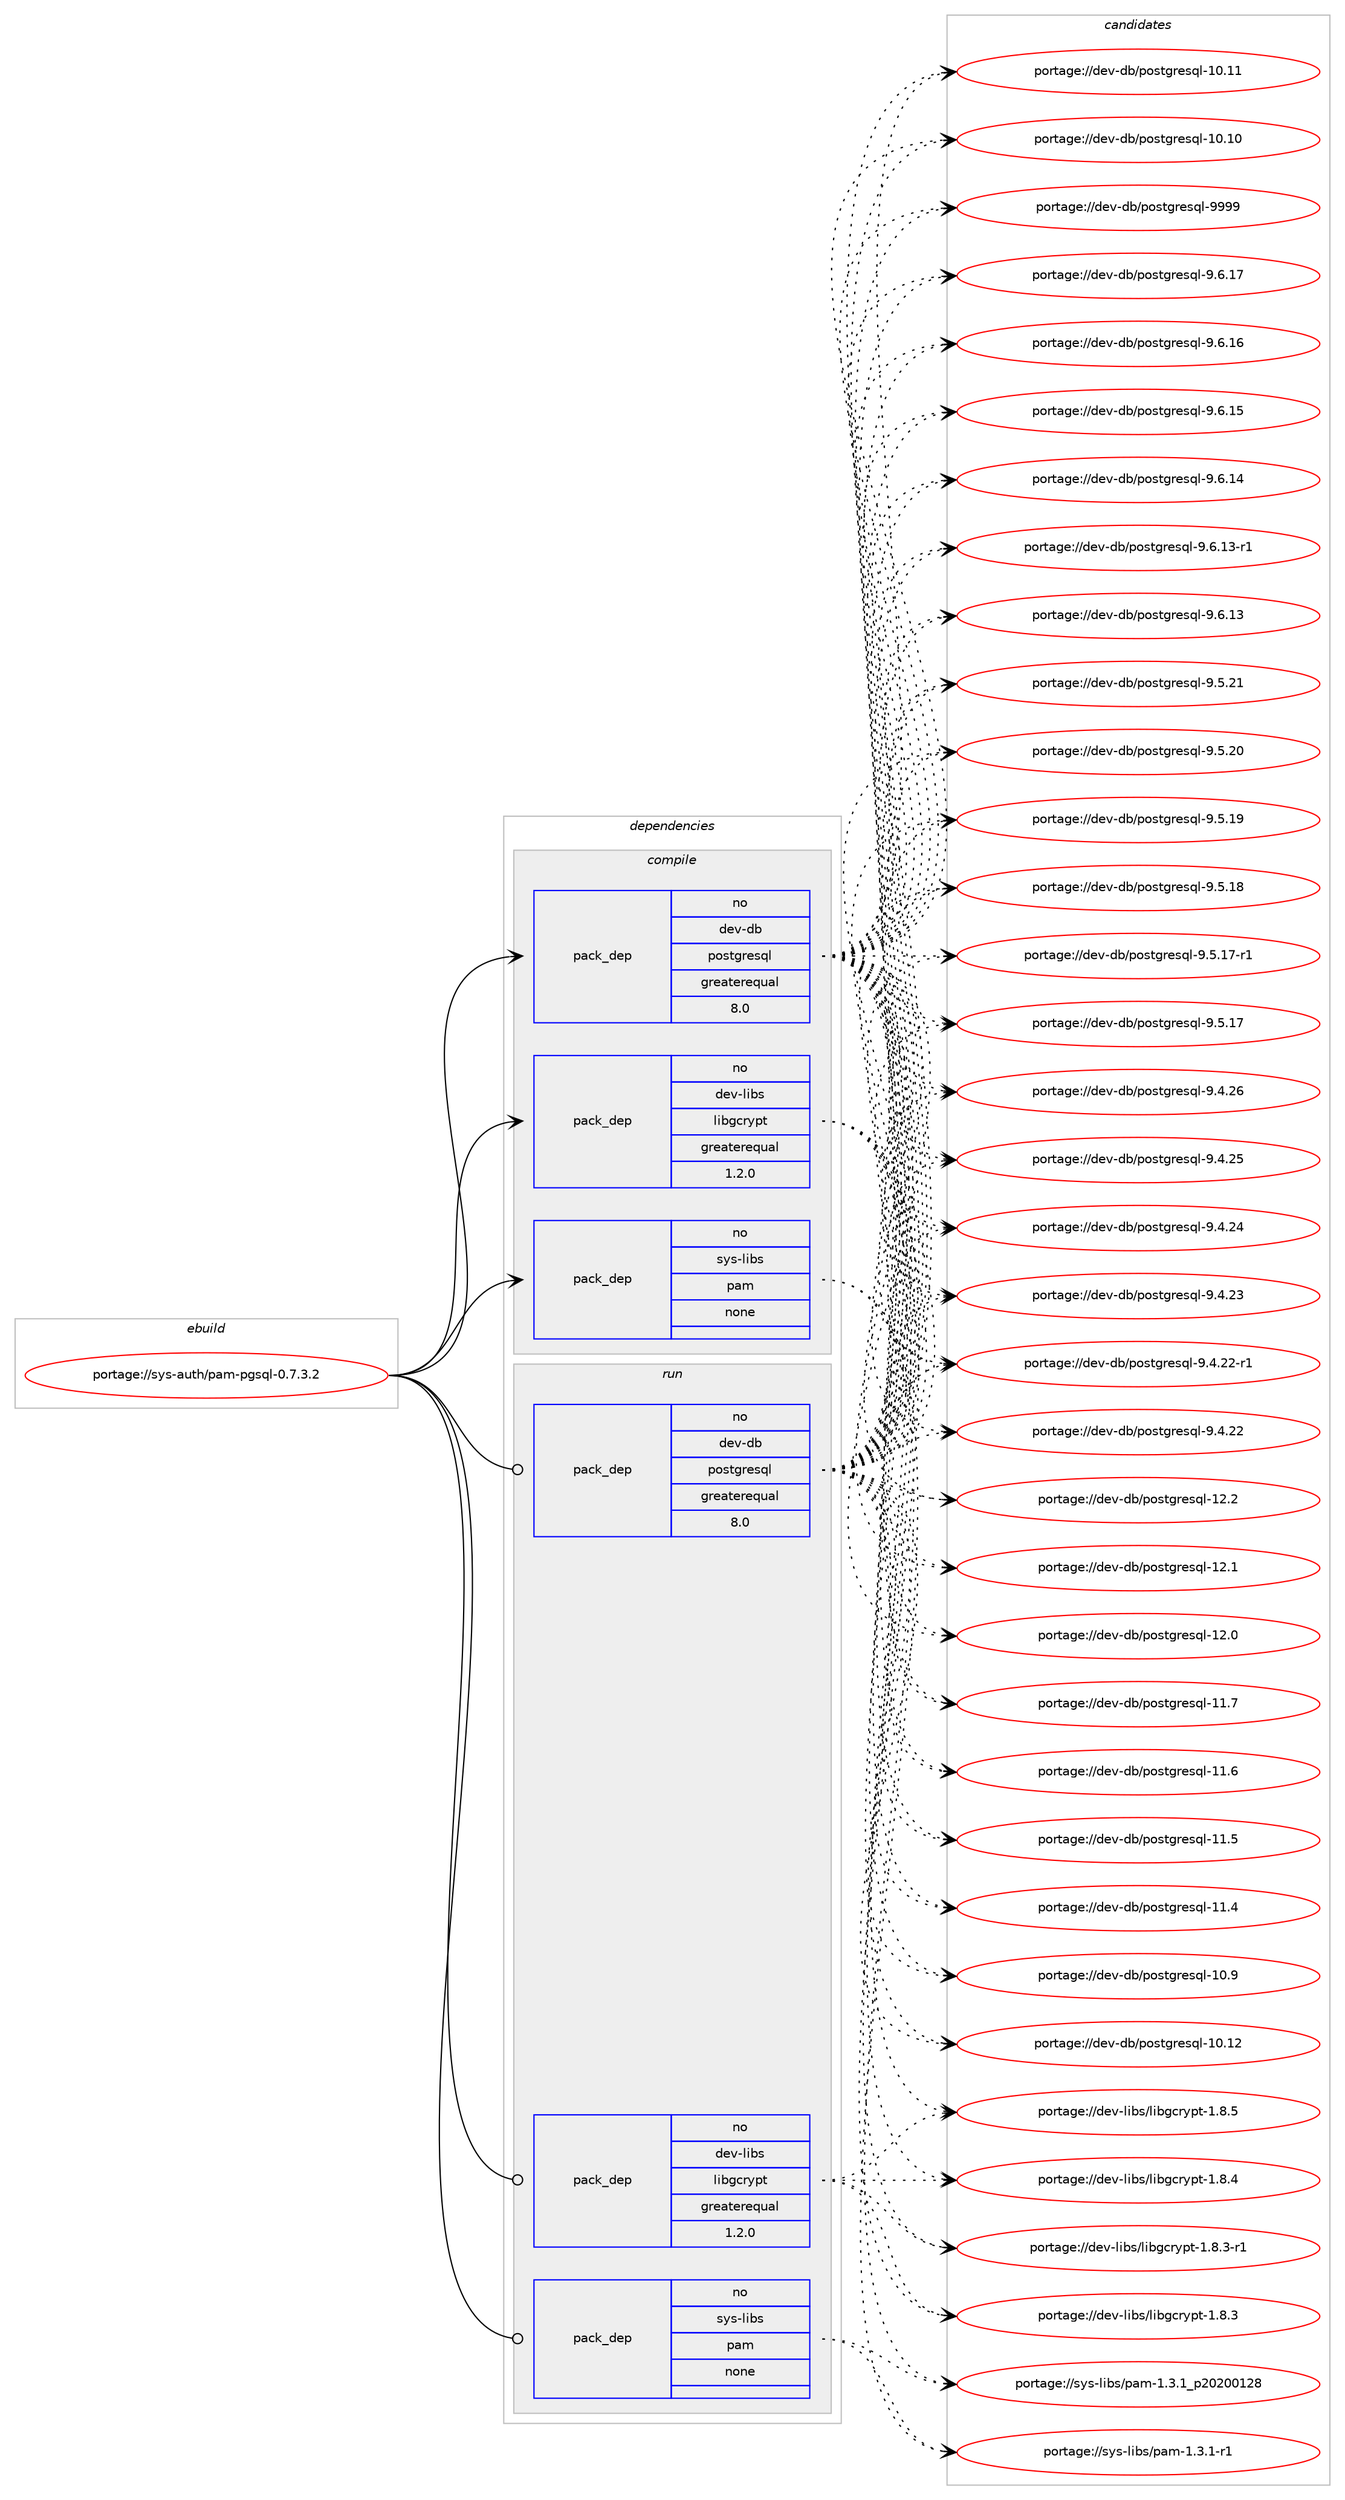 digraph prolog {

# *************
# Graph options
# *************

newrank=true;
concentrate=true;
compound=true;
graph [rankdir=LR,fontname=Helvetica,fontsize=10,ranksep=1.5];#, ranksep=2.5, nodesep=0.2];
edge  [arrowhead=vee];
node  [fontname=Helvetica,fontsize=10];

# **********
# The ebuild
# **********

subgraph cluster_leftcol {
color=gray;
rank=same;
label=<<i>ebuild</i>>;
id [label="portage://sys-auth/pam-pgsql-0.7.3.2", color=red, width=4, href="../sys-auth/pam-pgsql-0.7.3.2.svg"];
}

# ****************
# The dependencies
# ****************

subgraph cluster_midcol {
color=gray;
label=<<i>dependencies</i>>;
subgraph cluster_compile {
fillcolor="#eeeeee";
style=filled;
label=<<i>compile</i>>;
subgraph pack27373 {
dependency35187 [label=<<TABLE BORDER="0" CELLBORDER="1" CELLSPACING="0" CELLPADDING="4" WIDTH="220"><TR><TD ROWSPAN="6" CELLPADDING="30">pack_dep</TD></TR><TR><TD WIDTH="110">no</TD></TR><TR><TD>dev-db</TD></TR><TR><TD>postgresql</TD></TR><TR><TD>greaterequal</TD></TR><TR><TD>8.0</TD></TR></TABLE>>, shape=none, color=blue];
}
id:e -> dependency35187:w [weight=20,style="solid",arrowhead="vee"];
subgraph pack27374 {
dependency35188 [label=<<TABLE BORDER="0" CELLBORDER="1" CELLSPACING="0" CELLPADDING="4" WIDTH="220"><TR><TD ROWSPAN="6" CELLPADDING="30">pack_dep</TD></TR><TR><TD WIDTH="110">no</TD></TR><TR><TD>dev-libs</TD></TR><TR><TD>libgcrypt</TD></TR><TR><TD>greaterequal</TD></TR><TR><TD>1.2.0</TD></TR></TABLE>>, shape=none, color=blue];
}
id:e -> dependency35188:w [weight=20,style="solid",arrowhead="vee"];
subgraph pack27375 {
dependency35189 [label=<<TABLE BORDER="0" CELLBORDER="1" CELLSPACING="0" CELLPADDING="4" WIDTH="220"><TR><TD ROWSPAN="6" CELLPADDING="30">pack_dep</TD></TR><TR><TD WIDTH="110">no</TD></TR><TR><TD>sys-libs</TD></TR><TR><TD>pam</TD></TR><TR><TD>none</TD></TR><TR><TD></TD></TR></TABLE>>, shape=none, color=blue];
}
id:e -> dependency35189:w [weight=20,style="solid",arrowhead="vee"];
}
subgraph cluster_compileandrun {
fillcolor="#eeeeee";
style=filled;
label=<<i>compile and run</i>>;
}
subgraph cluster_run {
fillcolor="#eeeeee";
style=filled;
label=<<i>run</i>>;
subgraph pack27376 {
dependency35190 [label=<<TABLE BORDER="0" CELLBORDER="1" CELLSPACING="0" CELLPADDING="4" WIDTH="220"><TR><TD ROWSPAN="6" CELLPADDING="30">pack_dep</TD></TR><TR><TD WIDTH="110">no</TD></TR><TR><TD>dev-db</TD></TR><TR><TD>postgresql</TD></TR><TR><TD>greaterequal</TD></TR><TR><TD>8.0</TD></TR></TABLE>>, shape=none, color=blue];
}
id:e -> dependency35190:w [weight=20,style="solid",arrowhead="odot"];
subgraph pack27377 {
dependency35191 [label=<<TABLE BORDER="0" CELLBORDER="1" CELLSPACING="0" CELLPADDING="4" WIDTH="220"><TR><TD ROWSPAN="6" CELLPADDING="30">pack_dep</TD></TR><TR><TD WIDTH="110">no</TD></TR><TR><TD>dev-libs</TD></TR><TR><TD>libgcrypt</TD></TR><TR><TD>greaterequal</TD></TR><TR><TD>1.2.0</TD></TR></TABLE>>, shape=none, color=blue];
}
id:e -> dependency35191:w [weight=20,style="solid",arrowhead="odot"];
subgraph pack27378 {
dependency35192 [label=<<TABLE BORDER="0" CELLBORDER="1" CELLSPACING="0" CELLPADDING="4" WIDTH="220"><TR><TD ROWSPAN="6" CELLPADDING="30">pack_dep</TD></TR><TR><TD WIDTH="110">no</TD></TR><TR><TD>sys-libs</TD></TR><TR><TD>pam</TD></TR><TR><TD>none</TD></TR><TR><TD></TD></TR></TABLE>>, shape=none, color=blue];
}
id:e -> dependency35192:w [weight=20,style="solid",arrowhead="odot"];
}
}

# **************
# The candidates
# **************

subgraph cluster_choices {
rank=same;
color=gray;
label=<<i>candidates</i>>;

subgraph choice27373 {
color=black;
nodesep=1;
choice1001011184510098471121111151161031141011151131084557575757 [label="portage://dev-db/postgresql-9999", color=red, width=4,href="../dev-db/postgresql-9999.svg"];
choice10010111845100984711211111511610311410111511310845574654464955 [label="portage://dev-db/postgresql-9.6.17", color=red, width=4,href="../dev-db/postgresql-9.6.17.svg"];
choice10010111845100984711211111511610311410111511310845574654464954 [label="portage://dev-db/postgresql-9.6.16", color=red, width=4,href="../dev-db/postgresql-9.6.16.svg"];
choice10010111845100984711211111511610311410111511310845574654464953 [label="portage://dev-db/postgresql-9.6.15", color=red, width=4,href="../dev-db/postgresql-9.6.15.svg"];
choice10010111845100984711211111511610311410111511310845574654464952 [label="portage://dev-db/postgresql-9.6.14", color=red, width=4,href="../dev-db/postgresql-9.6.14.svg"];
choice100101118451009847112111115116103114101115113108455746544649514511449 [label="portage://dev-db/postgresql-9.6.13-r1", color=red, width=4,href="../dev-db/postgresql-9.6.13-r1.svg"];
choice10010111845100984711211111511610311410111511310845574654464951 [label="portage://dev-db/postgresql-9.6.13", color=red, width=4,href="../dev-db/postgresql-9.6.13.svg"];
choice10010111845100984711211111511610311410111511310845574653465049 [label="portage://dev-db/postgresql-9.5.21", color=red, width=4,href="../dev-db/postgresql-9.5.21.svg"];
choice10010111845100984711211111511610311410111511310845574653465048 [label="portage://dev-db/postgresql-9.5.20", color=red, width=4,href="../dev-db/postgresql-9.5.20.svg"];
choice10010111845100984711211111511610311410111511310845574653464957 [label="portage://dev-db/postgresql-9.5.19", color=red, width=4,href="../dev-db/postgresql-9.5.19.svg"];
choice10010111845100984711211111511610311410111511310845574653464956 [label="portage://dev-db/postgresql-9.5.18", color=red, width=4,href="../dev-db/postgresql-9.5.18.svg"];
choice100101118451009847112111115116103114101115113108455746534649554511449 [label="portage://dev-db/postgresql-9.5.17-r1", color=red, width=4,href="../dev-db/postgresql-9.5.17-r1.svg"];
choice10010111845100984711211111511610311410111511310845574653464955 [label="portage://dev-db/postgresql-9.5.17", color=red, width=4,href="../dev-db/postgresql-9.5.17.svg"];
choice10010111845100984711211111511610311410111511310845574652465054 [label="portage://dev-db/postgresql-9.4.26", color=red, width=4,href="../dev-db/postgresql-9.4.26.svg"];
choice10010111845100984711211111511610311410111511310845574652465053 [label="portage://dev-db/postgresql-9.4.25", color=red, width=4,href="../dev-db/postgresql-9.4.25.svg"];
choice10010111845100984711211111511610311410111511310845574652465052 [label="portage://dev-db/postgresql-9.4.24", color=red, width=4,href="../dev-db/postgresql-9.4.24.svg"];
choice10010111845100984711211111511610311410111511310845574652465051 [label="portage://dev-db/postgresql-9.4.23", color=red, width=4,href="../dev-db/postgresql-9.4.23.svg"];
choice100101118451009847112111115116103114101115113108455746524650504511449 [label="portage://dev-db/postgresql-9.4.22-r1", color=red, width=4,href="../dev-db/postgresql-9.4.22-r1.svg"];
choice10010111845100984711211111511610311410111511310845574652465050 [label="portage://dev-db/postgresql-9.4.22", color=red, width=4,href="../dev-db/postgresql-9.4.22.svg"];
choice1001011184510098471121111151161031141011151131084549504650 [label="portage://dev-db/postgresql-12.2", color=red, width=4,href="../dev-db/postgresql-12.2.svg"];
choice1001011184510098471121111151161031141011151131084549504649 [label="portage://dev-db/postgresql-12.1", color=red, width=4,href="../dev-db/postgresql-12.1.svg"];
choice1001011184510098471121111151161031141011151131084549504648 [label="portage://dev-db/postgresql-12.0", color=red, width=4,href="../dev-db/postgresql-12.0.svg"];
choice1001011184510098471121111151161031141011151131084549494655 [label="portage://dev-db/postgresql-11.7", color=red, width=4,href="../dev-db/postgresql-11.7.svg"];
choice1001011184510098471121111151161031141011151131084549494654 [label="portage://dev-db/postgresql-11.6", color=red, width=4,href="../dev-db/postgresql-11.6.svg"];
choice1001011184510098471121111151161031141011151131084549494653 [label="portage://dev-db/postgresql-11.5", color=red, width=4,href="../dev-db/postgresql-11.5.svg"];
choice1001011184510098471121111151161031141011151131084549494652 [label="portage://dev-db/postgresql-11.4", color=red, width=4,href="../dev-db/postgresql-11.4.svg"];
choice1001011184510098471121111151161031141011151131084549484657 [label="portage://dev-db/postgresql-10.9", color=red, width=4,href="../dev-db/postgresql-10.9.svg"];
choice100101118451009847112111115116103114101115113108454948464950 [label="portage://dev-db/postgresql-10.12", color=red, width=4,href="../dev-db/postgresql-10.12.svg"];
choice100101118451009847112111115116103114101115113108454948464949 [label="portage://dev-db/postgresql-10.11", color=red, width=4,href="../dev-db/postgresql-10.11.svg"];
choice100101118451009847112111115116103114101115113108454948464948 [label="portage://dev-db/postgresql-10.10", color=red, width=4,href="../dev-db/postgresql-10.10.svg"];
dependency35187:e -> choice1001011184510098471121111151161031141011151131084557575757:w [style=dotted,weight="100"];
dependency35187:e -> choice10010111845100984711211111511610311410111511310845574654464955:w [style=dotted,weight="100"];
dependency35187:e -> choice10010111845100984711211111511610311410111511310845574654464954:w [style=dotted,weight="100"];
dependency35187:e -> choice10010111845100984711211111511610311410111511310845574654464953:w [style=dotted,weight="100"];
dependency35187:e -> choice10010111845100984711211111511610311410111511310845574654464952:w [style=dotted,weight="100"];
dependency35187:e -> choice100101118451009847112111115116103114101115113108455746544649514511449:w [style=dotted,weight="100"];
dependency35187:e -> choice10010111845100984711211111511610311410111511310845574654464951:w [style=dotted,weight="100"];
dependency35187:e -> choice10010111845100984711211111511610311410111511310845574653465049:w [style=dotted,weight="100"];
dependency35187:e -> choice10010111845100984711211111511610311410111511310845574653465048:w [style=dotted,weight="100"];
dependency35187:e -> choice10010111845100984711211111511610311410111511310845574653464957:w [style=dotted,weight="100"];
dependency35187:e -> choice10010111845100984711211111511610311410111511310845574653464956:w [style=dotted,weight="100"];
dependency35187:e -> choice100101118451009847112111115116103114101115113108455746534649554511449:w [style=dotted,weight="100"];
dependency35187:e -> choice10010111845100984711211111511610311410111511310845574653464955:w [style=dotted,weight="100"];
dependency35187:e -> choice10010111845100984711211111511610311410111511310845574652465054:w [style=dotted,weight="100"];
dependency35187:e -> choice10010111845100984711211111511610311410111511310845574652465053:w [style=dotted,weight="100"];
dependency35187:e -> choice10010111845100984711211111511610311410111511310845574652465052:w [style=dotted,weight="100"];
dependency35187:e -> choice10010111845100984711211111511610311410111511310845574652465051:w [style=dotted,weight="100"];
dependency35187:e -> choice100101118451009847112111115116103114101115113108455746524650504511449:w [style=dotted,weight="100"];
dependency35187:e -> choice10010111845100984711211111511610311410111511310845574652465050:w [style=dotted,weight="100"];
dependency35187:e -> choice1001011184510098471121111151161031141011151131084549504650:w [style=dotted,weight="100"];
dependency35187:e -> choice1001011184510098471121111151161031141011151131084549504649:w [style=dotted,weight="100"];
dependency35187:e -> choice1001011184510098471121111151161031141011151131084549504648:w [style=dotted,weight="100"];
dependency35187:e -> choice1001011184510098471121111151161031141011151131084549494655:w [style=dotted,weight="100"];
dependency35187:e -> choice1001011184510098471121111151161031141011151131084549494654:w [style=dotted,weight="100"];
dependency35187:e -> choice1001011184510098471121111151161031141011151131084549494653:w [style=dotted,weight="100"];
dependency35187:e -> choice1001011184510098471121111151161031141011151131084549494652:w [style=dotted,weight="100"];
dependency35187:e -> choice1001011184510098471121111151161031141011151131084549484657:w [style=dotted,weight="100"];
dependency35187:e -> choice100101118451009847112111115116103114101115113108454948464950:w [style=dotted,weight="100"];
dependency35187:e -> choice100101118451009847112111115116103114101115113108454948464949:w [style=dotted,weight="100"];
dependency35187:e -> choice100101118451009847112111115116103114101115113108454948464948:w [style=dotted,weight="100"];
}
subgraph choice27374 {
color=black;
nodesep=1;
choice1001011184510810598115471081059810399114121112116454946564653 [label="portage://dev-libs/libgcrypt-1.8.5", color=red, width=4,href="../dev-libs/libgcrypt-1.8.5.svg"];
choice1001011184510810598115471081059810399114121112116454946564652 [label="portage://dev-libs/libgcrypt-1.8.4", color=red, width=4,href="../dev-libs/libgcrypt-1.8.4.svg"];
choice10010111845108105981154710810598103991141211121164549465646514511449 [label="portage://dev-libs/libgcrypt-1.8.3-r1", color=red, width=4,href="../dev-libs/libgcrypt-1.8.3-r1.svg"];
choice1001011184510810598115471081059810399114121112116454946564651 [label="portage://dev-libs/libgcrypt-1.8.3", color=red, width=4,href="../dev-libs/libgcrypt-1.8.3.svg"];
dependency35188:e -> choice1001011184510810598115471081059810399114121112116454946564653:w [style=dotted,weight="100"];
dependency35188:e -> choice1001011184510810598115471081059810399114121112116454946564652:w [style=dotted,weight="100"];
dependency35188:e -> choice10010111845108105981154710810598103991141211121164549465646514511449:w [style=dotted,weight="100"];
dependency35188:e -> choice1001011184510810598115471081059810399114121112116454946564651:w [style=dotted,weight="100"];
}
subgraph choice27375 {
color=black;
nodesep=1;
choice11512111545108105981154711297109454946514649951125048504848495056 [label="portage://sys-libs/pam-1.3.1_p20200128", color=red, width=4,href="../sys-libs/pam-1.3.1_p20200128.svg"];
choice115121115451081059811547112971094549465146494511449 [label="portage://sys-libs/pam-1.3.1-r1", color=red, width=4,href="../sys-libs/pam-1.3.1-r1.svg"];
dependency35189:e -> choice11512111545108105981154711297109454946514649951125048504848495056:w [style=dotted,weight="100"];
dependency35189:e -> choice115121115451081059811547112971094549465146494511449:w [style=dotted,weight="100"];
}
subgraph choice27376 {
color=black;
nodesep=1;
choice1001011184510098471121111151161031141011151131084557575757 [label="portage://dev-db/postgresql-9999", color=red, width=4,href="../dev-db/postgresql-9999.svg"];
choice10010111845100984711211111511610311410111511310845574654464955 [label="portage://dev-db/postgresql-9.6.17", color=red, width=4,href="../dev-db/postgresql-9.6.17.svg"];
choice10010111845100984711211111511610311410111511310845574654464954 [label="portage://dev-db/postgresql-9.6.16", color=red, width=4,href="../dev-db/postgresql-9.6.16.svg"];
choice10010111845100984711211111511610311410111511310845574654464953 [label="portage://dev-db/postgresql-9.6.15", color=red, width=4,href="../dev-db/postgresql-9.6.15.svg"];
choice10010111845100984711211111511610311410111511310845574654464952 [label="portage://dev-db/postgresql-9.6.14", color=red, width=4,href="../dev-db/postgresql-9.6.14.svg"];
choice100101118451009847112111115116103114101115113108455746544649514511449 [label="portage://dev-db/postgresql-9.6.13-r1", color=red, width=4,href="../dev-db/postgresql-9.6.13-r1.svg"];
choice10010111845100984711211111511610311410111511310845574654464951 [label="portage://dev-db/postgresql-9.6.13", color=red, width=4,href="../dev-db/postgresql-9.6.13.svg"];
choice10010111845100984711211111511610311410111511310845574653465049 [label="portage://dev-db/postgresql-9.5.21", color=red, width=4,href="../dev-db/postgresql-9.5.21.svg"];
choice10010111845100984711211111511610311410111511310845574653465048 [label="portage://dev-db/postgresql-9.5.20", color=red, width=4,href="../dev-db/postgresql-9.5.20.svg"];
choice10010111845100984711211111511610311410111511310845574653464957 [label="portage://dev-db/postgresql-9.5.19", color=red, width=4,href="../dev-db/postgresql-9.5.19.svg"];
choice10010111845100984711211111511610311410111511310845574653464956 [label="portage://dev-db/postgresql-9.5.18", color=red, width=4,href="../dev-db/postgresql-9.5.18.svg"];
choice100101118451009847112111115116103114101115113108455746534649554511449 [label="portage://dev-db/postgresql-9.5.17-r1", color=red, width=4,href="../dev-db/postgresql-9.5.17-r1.svg"];
choice10010111845100984711211111511610311410111511310845574653464955 [label="portage://dev-db/postgresql-9.5.17", color=red, width=4,href="../dev-db/postgresql-9.5.17.svg"];
choice10010111845100984711211111511610311410111511310845574652465054 [label="portage://dev-db/postgresql-9.4.26", color=red, width=4,href="../dev-db/postgresql-9.4.26.svg"];
choice10010111845100984711211111511610311410111511310845574652465053 [label="portage://dev-db/postgresql-9.4.25", color=red, width=4,href="../dev-db/postgresql-9.4.25.svg"];
choice10010111845100984711211111511610311410111511310845574652465052 [label="portage://dev-db/postgresql-9.4.24", color=red, width=4,href="../dev-db/postgresql-9.4.24.svg"];
choice10010111845100984711211111511610311410111511310845574652465051 [label="portage://dev-db/postgresql-9.4.23", color=red, width=4,href="../dev-db/postgresql-9.4.23.svg"];
choice100101118451009847112111115116103114101115113108455746524650504511449 [label="portage://dev-db/postgresql-9.4.22-r1", color=red, width=4,href="../dev-db/postgresql-9.4.22-r1.svg"];
choice10010111845100984711211111511610311410111511310845574652465050 [label="portage://dev-db/postgresql-9.4.22", color=red, width=4,href="../dev-db/postgresql-9.4.22.svg"];
choice1001011184510098471121111151161031141011151131084549504650 [label="portage://dev-db/postgresql-12.2", color=red, width=4,href="../dev-db/postgresql-12.2.svg"];
choice1001011184510098471121111151161031141011151131084549504649 [label="portage://dev-db/postgresql-12.1", color=red, width=4,href="../dev-db/postgresql-12.1.svg"];
choice1001011184510098471121111151161031141011151131084549504648 [label="portage://dev-db/postgresql-12.0", color=red, width=4,href="../dev-db/postgresql-12.0.svg"];
choice1001011184510098471121111151161031141011151131084549494655 [label="portage://dev-db/postgresql-11.7", color=red, width=4,href="../dev-db/postgresql-11.7.svg"];
choice1001011184510098471121111151161031141011151131084549494654 [label="portage://dev-db/postgresql-11.6", color=red, width=4,href="../dev-db/postgresql-11.6.svg"];
choice1001011184510098471121111151161031141011151131084549494653 [label="portage://dev-db/postgresql-11.5", color=red, width=4,href="../dev-db/postgresql-11.5.svg"];
choice1001011184510098471121111151161031141011151131084549494652 [label="portage://dev-db/postgresql-11.4", color=red, width=4,href="../dev-db/postgresql-11.4.svg"];
choice1001011184510098471121111151161031141011151131084549484657 [label="portage://dev-db/postgresql-10.9", color=red, width=4,href="../dev-db/postgresql-10.9.svg"];
choice100101118451009847112111115116103114101115113108454948464950 [label="portage://dev-db/postgresql-10.12", color=red, width=4,href="../dev-db/postgresql-10.12.svg"];
choice100101118451009847112111115116103114101115113108454948464949 [label="portage://dev-db/postgresql-10.11", color=red, width=4,href="../dev-db/postgresql-10.11.svg"];
choice100101118451009847112111115116103114101115113108454948464948 [label="portage://dev-db/postgresql-10.10", color=red, width=4,href="../dev-db/postgresql-10.10.svg"];
dependency35190:e -> choice1001011184510098471121111151161031141011151131084557575757:w [style=dotted,weight="100"];
dependency35190:e -> choice10010111845100984711211111511610311410111511310845574654464955:w [style=dotted,weight="100"];
dependency35190:e -> choice10010111845100984711211111511610311410111511310845574654464954:w [style=dotted,weight="100"];
dependency35190:e -> choice10010111845100984711211111511610311410111511310845574654464953:w [style=dotted,weight="100"];
dependency35190:e -> choice10010111845100984711211111511610311410111511310845574654464952:w [style=dotted,weight="100"];
dependency35190:e -> choice100101118451009847112111115116103114101115113108455746544649514511449:w [style=dotted,weight="100"];
dependency35190:e -> choice10010111845100984711211111511610311410111511310845574654464951:w [style=dotted,weight="100"];
dependency35190:e -> choice10010111845100984711211111511610311410111511310845574653465049:w [style=dotted,weight="100"];
dependency35190:e -> choice10010111845100984711211111511610311410111511310845574653465048:w [style=dotted,weight="100"];
dependency35190:e -> choice10010111845100984711211111511610311410111511310845574653464957:w [style=dotted,weight="100"];
dependency35190:e -> choice10010111845100984711211111511610311410111511310845574653464956:w [style=dotted,weight="100"];
dependency35190:e -> choice100101118451009847112111115116103114101115113108455746534649554511449:w [style=dotted,weight="100"];
dependency35190:e -> choice10010111845100984711211111511610311410111511310845574653464955:w [style=dotted,weight="100"];
dependency35190:e -> choice10010111845100984711211111511610311410111511310845574652465054:w [style=dotted,weight="100"];
dependency35190:e -> choice10010111845100984711211111511610311410111511310845574652465053:w [style=dotted,weight="100"];
dependency35190:e -> choice10010111845100984711211111511610311410111511310845574652465052:w [style=dotted,weight="100"];
dependency35190:e -> choice10010111845100984711211111511610311410111511310845574652465051:w [style=dotted,weight="100"];
dependency35190:e -> choice100101118451009847112111115116103114101115113108455746524650504511449:w [style=dotted,weight="100"];
dependency35190:e -> choice10010111845100984711211111511610311410111511310845574652465050:w [style=dotted,weight="100"];
dependency35190:e -> choice1001011184510098471121111151161031141011151131084549504650:w [style=dotted,weight="100"];
dependency35190:e -> choice1001011184510098471121111151161031141011151131084549504649:w [style=dotted,weight="100"];
dependency35190:e -> choice1001011184510098471121111151161031141011151131084549504648:w [style=dotted,weight="100"];
dependency35190:e -> choice1001011184510098471121111151161031141011151131084549494655:w [style=dotted,weight="100"];
dependency35190:e -> choice1001011184510098471121111151161031141011151131084549494654:w [style=dotted,weight="100"];
dependency35190:e -> choice1001011184510098471121111151161031141011151131084549494653:w [style=dotted,weight="100"];
dependency35190:e -> choice1001011184510098471121111151161031141011151131084549494652:w [style=dotted,weight="100"];
dependency35190:e -> choice1001011184510098471121111151161031141011151131084549484657:w [style=dotted,weight="100"];
dependency35190:e -> choice100101118451009847112111115116103114101115113108454948464950:w [style=dotted,weight="100"];
dependency35190:e -> choice100101118451009847112111115116103114101115113108454948464949:w [style=dotted,weight="100"];
dependency35190:e -> choice100101118451009847112111115116103114101115113108454948464948:w [style=dotted,weight="100"];
}
subgraph choice27377 {
color=black;
nodesep=1;
choice1001011184510810598115471081059810399114121112116454946564653 [label="portage://dev-libs/libgcrypt-1.8.5", color=red, width=4,href="../dev-libs/libgcrypt-1.8.5.svg"];
choice1001011184510810598115471081059810399114121112116454946564652 [label="portage://dev-libs/libgcrypt-1.8.4", color=red, width=4,href="../dev-libs/libgcrypt-1.8.4.svg"];
choice10010111845108105981154710810598103991141211121164549465646514511449 [label="portage://dev-libs/libgcrypt-1.8.3-r1", color=red, width=4,href="../dev-libs/libgcrypt-1.8.3-r1.svg"];
choice1001011184510810598115471081059810399114121112116454946564651 [label="portage://dev-libs/libgcrypt-1.8.3", color=red, width=4,href="../dev-libs/libgcrypt-1.8.3.svg"];
dependency35191:e -> choice1001011184510810598115471081059810399114121112116454946564653:w [style=dotted,weight="100"];
dependency35191:e -> choice1001011184510810598115471081059810399114121112116454946564652:w [style=dotted,weight="100"];
dependency35191:e -> choice10010111845108105981154710810598103991141211121164549465646514511449:w [style=dotted,weight="100"];
dependency35191:e -> choice1001011184510810598115471081059810399114121112116454946564651:w [style=dotted,weight="100"];
}
subgraph choice27378 {
color=black;
nodesep=1;
choice11512111545108105981154711297109454946514649951125048504848495056 [label="portage://sys-libs/pam-1.3.1_p20200128", color=red, width=4,href="../sys-libs/pam-1.3.1_p20200128.svg"];
choice115121115451081059811547112971094549465146494511449 [label="portage://sys-libs/pam-1.3.1-r1", color=red, width=4,href="../sys-libs/pam-1.3.1-r1.svg"];
dependency35192:e -> choice11512111545108105981154711297109454946514649951125048504848495056:w [style=dotted,weight="100"];
dependency35192:e -> choice115121115451081059811547112971094549465146494511449:w [style=dotted,weight="100"];
}
}

}
